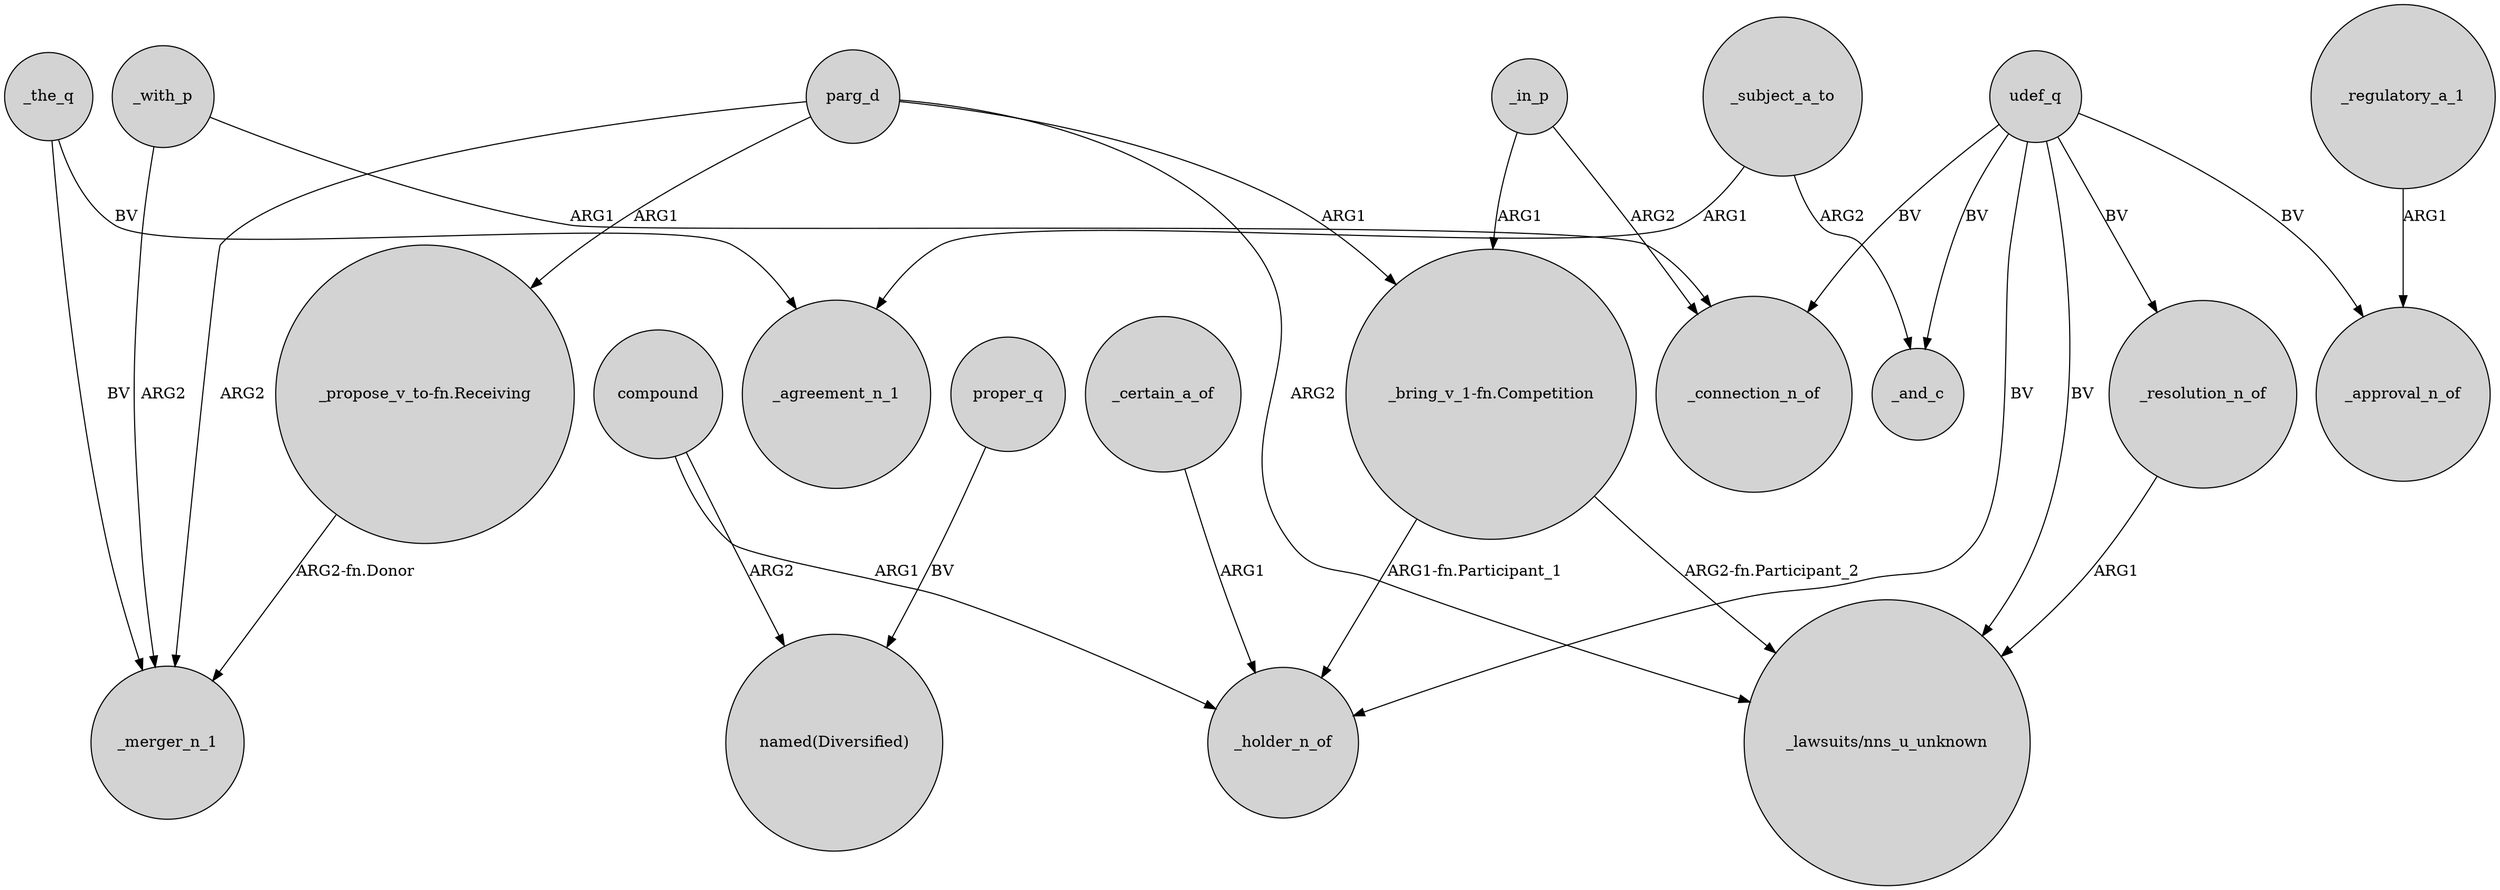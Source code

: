 digraph {
	node [shape=circle style=filled]
	_with_p -> _merger_n_1 [label=ARG2]
	udef_q -> _connection_n_of [label=BV]
	_the_q -> _agreement_n_1 [label=BV]
	compound -> _holder_n_of [label=ARG1]
	proper_q -> "named(Diversified)" [label=BV]
	udef_q -> _approval_n_of [label=BV]
	parg_d -> "_propose_v_to-fn.Receiving" [label=ARG1]
	compound -> "named(Diversified)" [label=ARG2]
	_the_q -> _merger_n_1 [label=BV]
	_with_p -> _connection_n_of [label=ARG1]
	_resolution_n_of -> "_lawsuits/nns_u_unknown" [label=ARG1]
	_subject_a_to -> _and_c [label=ARG2]
	_in_p -> _connection_n_of [label=ARG2]
	udef_q -> _and_c [label=BV]
	_subject_a_to -> _agreement_n_1 [label=ARG1]
	udef_q -> "_lawsuits/nns_u_unknown" [label=BV]
	udef_q -> _holder_n_of [label=BV]
	"_bring_v_1-fn.Competition" -> _holder_n_of [label="ARG1-fn.Participant_1"]
	"_bring_v_1-fn.Competition" -> "_lawsuits/nns_u_unknown" [label="ARG2-fn.Participant_2"]
	_certain_a_of -> _holder_n_of [label=ARG1]
	parg_d -> _merger_n_1 [label=ARG2]
	parg_d -> "_bring_v_1-fn.Competition" [label=ARG1]
	_regulatory_a_1 -> _approval_n_of [label=ARG1]
	udef_q -> _resolution_n_of [label=BV]
	parg_d -> "_lawsuits/nns_u_unknown" [label=ARG2]
	"_propose_v_to-fn.Receiving" -> _merger_n_1 [label="ARG2-fn.Donor"]
	_in_p -> "_bring_v_1-fn.Competition" [label=ARG1]
}
